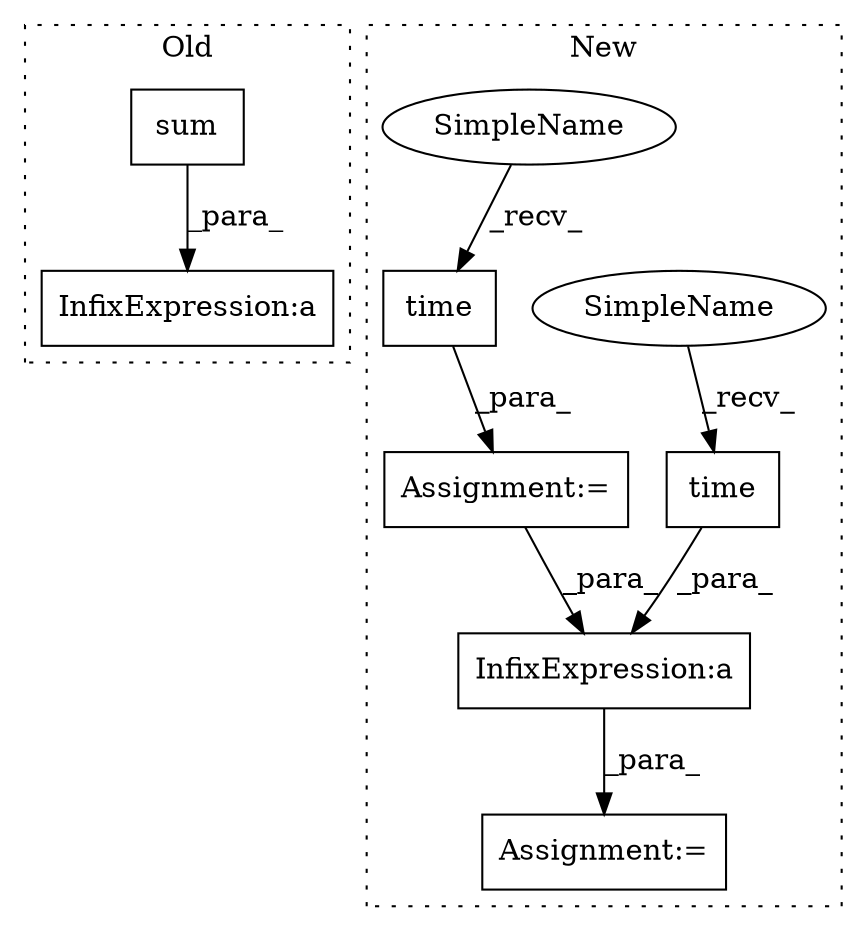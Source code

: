digraph G {
subgraph cluster0 {
1 [label="sum" a="32" s="6060,6180" l="13,-3" shape="box"];
3 [label="InfixExpression:a" a="27" s="6177" l="3" shape="box"];
label = "Old";
style="dotted";
}
subgraph cluster1 {
2 [label="time" a="32" s="7773" l="6" shape="box"];
4 [label="Assignment:=" a="7" s="7876" l="2" shape="box"];
5 [label="InfixExpression:a" a="27" s="7895" l="3" shape="box"];
6 [label="time" a="32" s="7889" l="6" shape="box"];
7 [label="Assignment:=" a="7" s="7767" l="1" shape="box"];
8 [label="SimpleName" a="42" s="7884" l="4" shape="ellipse"];
9 [label="SimpleName" a="42" s="7768" l="4" shape="ellipse"];
label = "New";
style="dotted";
}
1 -> 3 [label="_para_"];
2 -> 7 [label="_para_"];
5 -> 4 [label="_para_"];
6 -> 5 [label="_para_"];
7 -> 5 [label="_para_"];
8 -> 6 [label="_recv_"];
9 -> 2 [label="_recv_"];
}